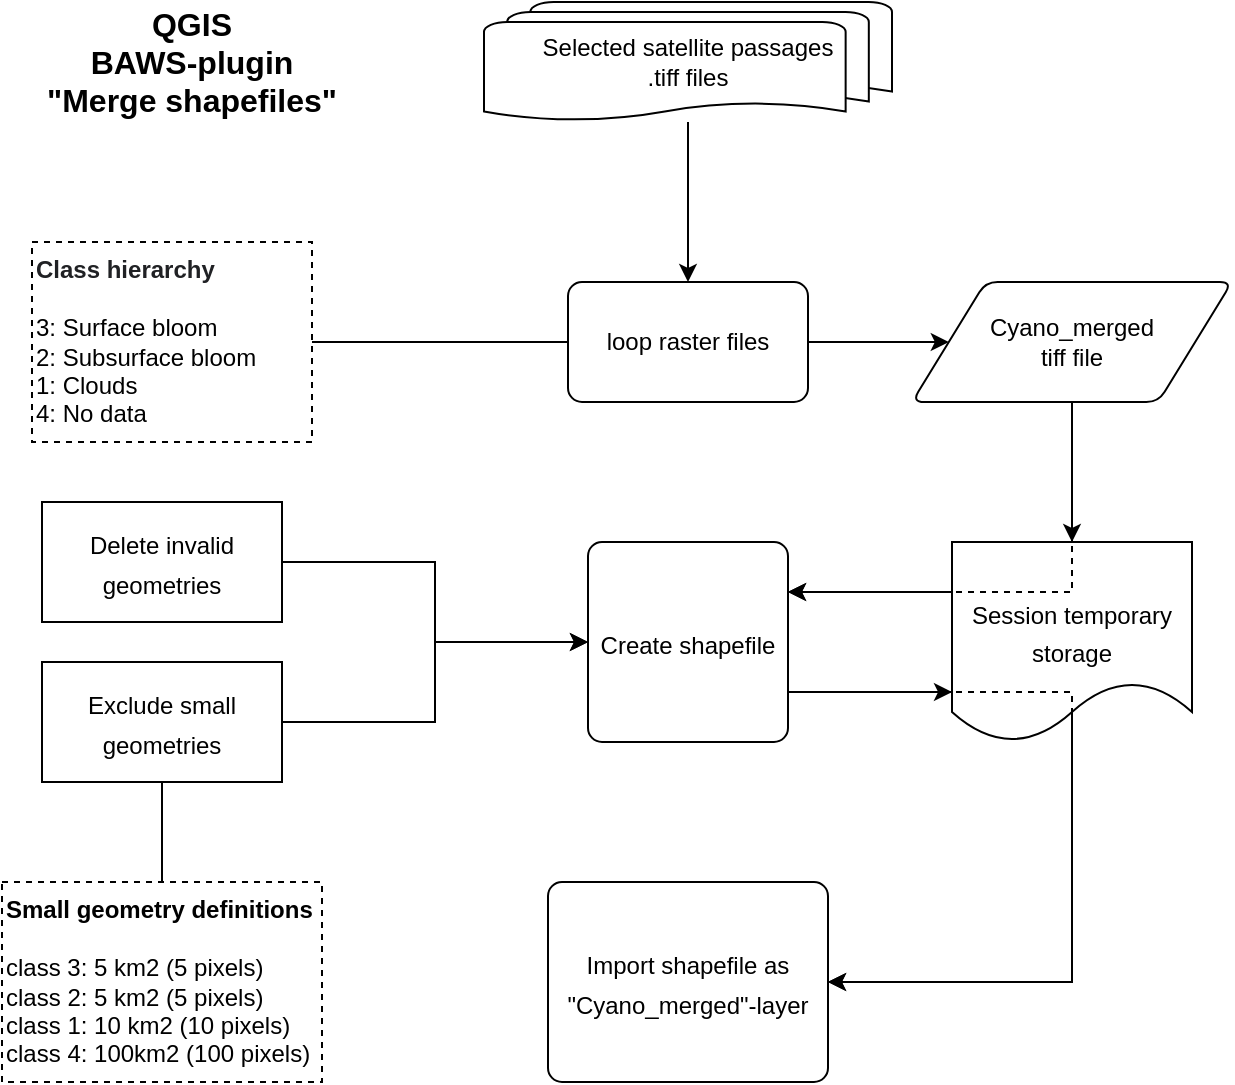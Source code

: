 <mxfile version="13.2.4" type="device"><diagram id="WUDmNTJHGyRqaAxgZQ9E" name="Page-1"><mxGraphModel dx="1086" dy="806" grid="1" gridSize="10" guides="1" tooltips="1" connect="1" arrows="1" fold="1" page="1" pageScale="1" pageWidth="1400" pageHeight="720" math="0" shadow="0"><root><mxCell id="0"/><mxCell id="1" parent="0"/><mxCell id="MnQEaNkGREm9EU016tHC-2" value="" style="edgeStyle=orthogonalEdgeStyle;rounded=0;orthogonalLoop=1;jettySize=auto;html=1;endArrow=classic;endFill=1;entryX=1;entryY=0.25;entryDx=0;entryDy=0;exitX=0.5;exitY=1;exitDx=0;exitDy=0;" edge="1" parent="1" source="nWkZEz3kXDGLpM5o7lzg-40" target="nWkZEz3kXDGLpM5o7lzg-25"><mxGeometry relative="1" as="geometry"><mxPoint x="798.4" y="210" as="targetPoint"/></mxGeometry></mxCell><mxCell id="nWkZEz3kXDGLpM5o7lzg-45" value="" style="edgeStyle=orthogonalEdgeStyle;rounded=0;orthogonalLoop=1;jettySize=auto;html=1;fontSize=12;entryX=0.5;entryY=0;entryDx=0;entryDy=0;exitX=0.5;exitY=1;exitDx=0;exitDy=0;dashed=1;" parent="1" source="nWkZEz3kXDGLpM5o7lzg-40" target="nWkZEz3kXDGLpM5o7lzg-37" edge="1"><mxGeometry relative="1" as="geometry"><mxPoint x="630.059" y="250.0" as="sourcePoint"/><mxPoint x="488" y="345" as="targetPoint"/><Array as="points"/></mxGeometry></mxCell><mxCell id="nWkZEz3kXDGLpM5o7lzg-5" value="" style="edgeStyle=orthogonalEdgeStyle;rounded=0;orthogonalLoop=1;jettySize=auto;html=1;fontSize=16;entryX=0.5;entryY=0;entryDx=0;entryDy=0;" parent="1" source="nWkZEz3kXDGLpM5o7lzg-1" target="nWkZEz3kXDGLpM5o7lzg-6" edge="1"><mxGeometry relative="1" as="geometry"><mxPoint x="428" y="180" as="targetPoint"/></mxGeometry></mxCell><mxCell id="nWkZEz3kXDGLpM5o7lzg-1" value="Selected satellite passages&lt;br&gt;.tiff files" style="strokeWidth=1;html=1;shape=mxgraph.flowchart.multi-document;whiteSpace=wrap;" parent="1" vertex="1"><mxGeometry x="326" y="40" width="204" height="60" as="geometry"/></mxCell><mxCell id="nWkZEz3kXDGLpM5o7lzg-3" value="QGIS&lt;br style=&quot;font-size: 16px&quot;&gt;BAWS-plugin&lt;br&gt;&quot;Merge shapefiles&quot;" style="text;html=1;strokeColor=none;fillColor=none;align=center;verticalAlign=middle;whiteSpace=wrap;rounded=0;fontStyle=1;fontSize=16;" parent="1" vertex="1"><mxGeometry x="105" y="40" width="150" height="60" as="geometry"/></mxCell><mxCell id="nWkZEz3kXDGLpM5o7lzg-39" value="" style="edgeStyle=orthogonalEdgeStyle;rounded=0;orthogonalLoop=1;jettySize=auto;html=1;fontSize=16;entryX=0;entryY=0.5;entryDx=0;entryDy=0;" parent="1" source="nWkZEz3kXDGLpM5o7lzg-6" target="nWkZEz3kXDGLpM5o7lzg-40" edge="1"><mxGeometry relative="1" as="geometry"><mxPoint x="568" y="210" as="targetPoint"/></mxGeometry></mxCell><mxCell id="nWkZEz3kXDGLpM5o7lzg-6" value="loop raster files" style="rounded=1;whiteSpace=wrap;html=1;absoluteArcSize=1;arcSize=14;strokeWidth=1;" parent="1" vertex="1"><mxGeometry x="368" y="180" width="120" height="60" as="geometry"/></mxCell><mxCell id="nWkZEz3kXDGLpM5o7lzg-19" value="" style="edgeStyle=orthogonalEdgeStyle;rounded=0;orthogonalLoop=1;jettySize=auto;html=1;fontSize=16;entryX=0;entryY=0.5;entryDx=0;entryDy=0;endArrow=none;endFill=0;" parent="1" source="nWkZEz3kXDGLpM5o7lzg-17" target="nWkZEz3kXDGLpM5o7lzg-6" edge="1"><mxGeometry relative="1" as="geometry"><mxPoint x="260" y="210.0" as="targetPoint"/></mxGeometry></mxCell><mxCell id="nWkZEz3kXDGLpM5o7lzg-17" value="&lt;span style=&quot;font-family: inherit&quot;&gt;&lt;b&gt;&lt;font color=&quot;#202124&quot; style=&quot;font-size: 12px&quot;&gt;&lt;span&gt;Class hierarchy&lt;/span&gt;&lt;/font&gt;&lt;br&gt;&lt;/b&gt;&lt;div&gt;&lt;br&gt;&lt;/div&gt;&lt;/span&gt;&lt;span&gt;3: Surface bloom&lt;/span&gt;&lt;br&gt;&lt;span&gt;2: Subsurface bloom&lt;/span&gt;&lt;br&gt;&lt;span&gt;1: Clouds&lt;/span&gt;&lt;br&gt;&lt;span&gt;4: No data&lt;/span&gt;" style="rounded=0;whiteSpace=wrap;html=1;align=left;dashed=1;" parent="1" vertex="1"><mxGeometry x="100" y="160" width="140" height="100" as="geometry"/></mxCell><mxCell id="nWkZEz3kXDGLpM5o7lzg-36" value="" style="edgeStyle=orthogonalEdgeStyle;rounded=0;orthogonalLoop=1;jettySize=auto;html=1;fontSize=16;exitX=1;exitY=0.75;exitDx=0;exitDy=0;entryX=1;entryY=0.5;entryDx=0;entryDy=0;" parent="1" source="nWkZEz3kXDGLpM5o7lzg-25" target="nWkZEz3kXDGLpM5o7lzg-35" edge="1"><mxGeometry relative="1" as="geometry"><mxPoint x="660" y="385" as="targetPoint"/><Array as="points"><mxPoint x="620" y="385"/><mxPoint x="620" y="530"/></Array></mxGeometry></mxCell><mxCell id="MnQEaNkGREm9EU016tHC-3" value="" style="edgeStyle=orthogonalEdgeStyle;rounded=0;orthogonalLoop=1;jettySize=auto;html=1;endArrow=classic;endFill=1;entryX=0;entryY=0.75;entryDx=0;entryDy=0;exitX=1;exitY=0.75;exitDx=0;exitDy=0;" edge="1" parent="1" source="nWkZEz3kXDGLpM5o7lzg-25" target="nWkZEz3kXDGLpM5o7lzg-37"><mxGeometry relative="1" as="geometry"/></mxCell><mxCell id="nWkZEz3kXDGLpM5o7lzg-25" value="&lt;font style=&quot;font-size: 12px&quot;&gt;Create shapefile&lt;/font&gt;" style="rounded=1;whiteSpace=wrap;html=1;absoluteArcSize=1;arcSize=14;strokeWidth=1;fontSize=16;align=center;" parent="1" vertex="1"><mxGeometry x="378" y="310" width="100" height="100" as="geometry"/></mxCell><mxCell id="nWkZEz3kXDGLpM5o7lzg-35" value="&lt;font style=&quot;font-size: 12px&quot;&gt;Import shapefile&amp;nbsp;as &quot;Cyano_merged&quot;-layer&lt;/font&gt;" style="rounded=1;whiteSpace=wrap;html=1;absoluteArcSize=1;arcSize=14;strokeWidth=1;fontSize=16;align=center;" parent="1" vertex="1"><mxGeometry x="358" y="480" width="140" height="100" as="geometry"/></mxCell><mxCell id="nWkZEz3kXDGLpM5o7lzg-34" value="" style="edgeStyle=orthogonalEdgeStyle;rounded=0;orthogonalLoop=1;jettySize=auto;html=1;fontSize=16;entryX=0;entryY=0.5;entryDx=0;entryDy=0;" parent="1" source="nWkZEz3kXDGLpM5o7lzg-27" target="nWkZEz3kXDGLpM5o7lzg-25" edge="1"><mxGeometry relative="1" as="geometry"><mxPoint x="305" y="320" as="targetPoint"/></mxGeometry></mxCell><mxCell id="nWkZEz3kXDGLpM5o7lzg-27" value="&lt;font style=&quot;font-size: 12px&quot;&gt;Delete invalid geometries&lt;/font&gt;" style="rounded=0;whiteSpace=wrap;html=1;strokeWidth=1;fontSize=16;align=center;" parent="1" vertex="1"><mxGeometry x="105" y="290" width="120" height="60" as="geometry"/></mxCell><mxCell id="nWkZEz3kXDGLpM5o7lzg-32" value="" style="edgeStyle=orthogonalEdgeStyle;rounded=0;orthogonalLoop=1;jettySize=auto;html=1;fontSize=16;entryX=0;entryY=0.5;entryDx=0;entryDy=0;" parent="1" source="nWkZEz3kXDGLpM5o7lzg-28" target="nWkZEz3kXDGLpM5o7lzg-25" edge="1"><mxGeometry relative="1" as="geometry"><mxPoint x="305" y="400" as="targetPoint"/></mxGeometry></mxCell><mxCell id="nWkZEz3kXDGLpM5o7lzg-28" value="&lt;font style=&quot;font-size: 12px&quot;&gt;Exclude small geometries&lt;br&gt;&lt;/font&gt;" style="rounded=0;whiteSpace=wrap;html=1;strokeWidth=1;fontSize=16;align=center;" parent="1" vertex="1"><mxGeometry x="105" y="370" width="120" height="60" as="geometry"/></mxCell><mxCell id="nWkZEz3kXDGLpM5o7lzg-30" value="" style="edgeStyle=orthogonalEdgeStyle;rounded=0;orthogonalLoop=1;jettySize=auto;html=1;fontSize=16;endArrow=none;endFill=0;" parent="1" source="nWkZEz3kXDGLpM5o7lzg-29" target="nWkZEz3kXDGLpM5o7lzg-28" edge="1"><mxGeometry relative="1" as="geometry"/></mxCell><mxCell id="nWkZEz3kXDGLpM5o7lzg-29" value="&lt;span style=&quot;text-align: center&quot;&gt;&lt;b&gt;Small geometry definitions&lt;br&gt;&lt;/b&gt;&lt;/span&gt;&lt;br&gt;&lt;span&gt;class 3: 5 km2 (5 pixels)&lt;/span&gt;&lt;br&gt;class&amp;nbsp;&lt;span&gt;2:&amp;nbsp;&lt;/span&gt;5 km2 (5 pixels)&lt;span&gt;&lt;br&gt;&lt;/span&gt;class&amp;nbsp;&lt;span&gt;1: 10&lt;/span&gt;&amp;nbsp;km2 (10 pixels)&lt;br&gt;class&amp;nbsp;&lt;span&gt;4: 100km2 (100 pixels)&lt;br&gt;&lt;/span&gt;" style="rounded=0;whiteSpace=wrap;html=1;align=left;dashed=1;" parent="1" vertex="1"><mxGeometry x="85" y="480" width="160" height="100" as="geometry"/></mxCell><mxCell id="nWkZEz3kXDGLpM5o7lzg-37" value="&lt;font style=&quot;font-size: 12px&quot;&gt;&lt;br&gt;Session temporary storage&lt;/font&gt;" style="shape=document;whiteSpace=wrap;html=1;boundedLbl=1;strokeWidth=1;fontSize=16;align=center;" parent="1" vertex="1"><mxGeometry x="560" y="310" width="120" height="100" as="geometry"/></mxCell><mxCell id="nWkZEz3kXDGLpM5o7lzg-40" value="Cyano_merged&lt;br&gt;tiff file" style="shape=parallelogram;html=1;strokeWidth=1;perimeter=parallelogramPerimeter;whiteSpace=wrap;rounded=1;arcSize=12;size=0.23;fontSize=12;align=center;" parent="1" vertex="1"><mxGeometry x="540" y="180" width="160" height="60" as="geometry"/></mxCell><mxCell id="nWkZEz3kXDGLpM5o7lzg-46" value="" style="edgeStyle=orthogonalEdgeStyle;rounded=0;orthogonalLoop=1;jettySize=auto;html=1;fontSize=16;exitX=1;exitY=0.75;exitDx=0;exitDy=0;entryX=1;entryY=0.5;entryDx=0;entryDy=0;dashed=1;" parent="1" source="nWkZEz3kXDGLpM5o7lzg-25" target="nWkZEz3kXDGLpM5o7lzg-35" edge="1"><mxGeometry relative="1" as="geometry"><mxPoint x="488" y="395" as="sourcePoint"/><mxPoint x="508" y="540" as="targetPoint"/><Array as="points"><mxPoint x="620" y="385"/><mxPoint x="620" y="530"/></Array></mxGeometry></mxCell><mxCell id="nWkZEz3kXDGLpM5o7lzg-42" value="" style="edgeStyle=orthogonalEdgeStyle;rounded=0;orthogonalLoop=1;jettySize=auto;html=1;fontSize=12;dashed=1;entryX=1;entryY=0.25;entryDx=0;entryDy=0;exitX=0.5;exitY=1;exitDx=0;exitDy=0;" parent="1" source="nWkZEz3kXDGLpM5o7lzg-40" target="nWkZEz3kXDGLpM5o7lzg-25" edge="1"><mxGeometry relative="1" as="geometry"><mxPoint x="500" y="360" as="targetPoint"/><Array as="points"><mxPoint x="620" y="335"/></Array><mxPoint x="680" y="270" as="sourcePoint"/></mxGeometry></mxCell></root></mxGraphModel></diagram></mxfile>